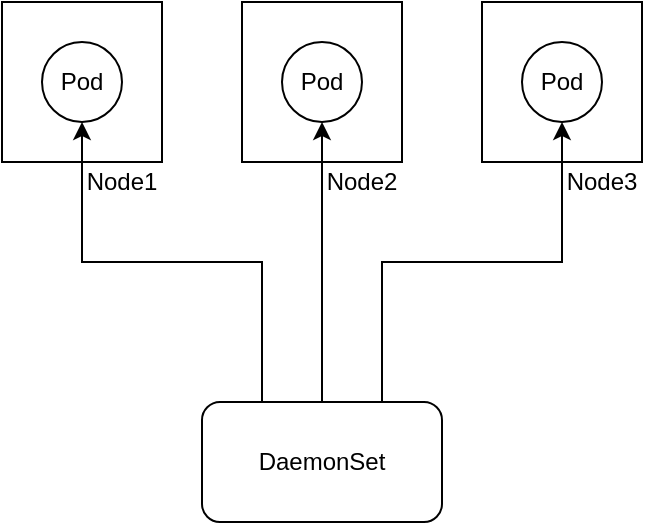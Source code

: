 <mxfile version="12.9.13" type="device"><diagram id="hX9ztE8kkm8-GGOru1Ul" name="Page-1"><mxGraphModel dx="1086" dy="785" grid="1" gridSize="10" guides="1" tooltips="1" connect="1" arrows="1" fold="1" page="1" pageScale="1" pageWidth="827" pageHeight="1169" math="0" shadow="0"><root><mxCell id="0"/><mxCell id="1" parent="0"/><mxCell id="kGLwDC5I6I1inc0Nxr-Z-3" value="" style="whiteSpace=wrap;html=1;aspect=fixed;" vertex="1" parent="1"><mxGeometry x="160" y="80" width="80" height="80" as="geometry"/></mxCell><mxCell id="kGLwDC5I6I1inc0Nxr-Z-4" value="Pod" style="ellipse;whiteSpace=wrap;html=1;aspect=fixed;" vertex="1" parent="1"><mxGeometry x="180" y="100" width="40" height="40" as="geometry"/></mxCell><mxCell id="kGLwDC5I6I1inc0Nxr-Z-6" value="Node1" style="text;html=1;strokeColor=none;fillColor=none;align=center;verticalAlign=middle;whiteSpace=wrap;rounded=0;" vertex="1" parent="1"><mxGeometry x="200" y="160" width="40" height="20" as="geometry"/></mxCell><mxCell id="kGLwDC5I6I1inc0Nxr-Z-7" value="" style="whiteSpace=wrap;html=1;aspect=fixed;" vertex="1" parent="1"><mxGeometry x="280" y="80" width="80" height="80" as="geometry"/></mxCell><mxCell id="kGLwDC5I6I1inc0Nxr-Z-8" value="Pod" style="ellipse;whiteSpace=wrap;html=1;aspect=fixed;" vertex="1" parent="1"><mxGeometry x="300" y="100" width="40" height="40" as="geometry"/></mxCell><mxCell id="kGLwDC5I6I1inc0Nxr-Z-9" value="Node2" style="text;html=1;strokeColor=none;fillColor=none;align=center;verticalAlign=middle;whiteSpace=wrap;rounded=0;" vertex="1" parent="1"><mxGeometry x="320" y="160" width="40" height="20" as="geometry"/></mxCell><mxCell id="kGLwDC5I6I1inc0Nxr-Z-10" value="" style="whiteSpace=wrap;html=1;aspect=fixed;" vertex="1" parent="1"><mxGeometry x="400" y="80" width="80" height="80" as="geometry"/></mxCell><mxCell id="kGLwDC5I6I1inc0Nxr-Z-11" value="Pod" style="ellipse;whiteSpace=wrap;html=1;aspect=fixed;" vertex="1" parent="1"><mxGeometry x="420" y="100" width="40" height="40" as="geometry"/></mxCell><mxCell id="kGLwDC5I6I1inc0Nxr-Z-12" value="Node3" style="text;html=1;strokeColor=none;fillColor=none;align=center;verticalAlign=middle;whiteSpace=wrap;rounded=0;" vertex="1" parent="1"><mxGeometry x="440" y="160" width="40" height="20" as="geometry"/></mxCell><mxCell id="kGLwDC5I6I1inc0Nxr-Z-18" style="edgeStyle=orthogonalEdgeStyle;rounded=0;orthogonalLoop=1;jettySize=auto;html=1;exitX=0.25;exitY=0;exitDx=0;exitDy=0;" edge="1" parent="1" source="kGLwDC5I6I1inc0Nxr-Z-16" target="kGLwDC5I6I1inc0Nxr-Z-4"><mxGeometry relative="1" as="geometry"/></mxCell><mxCell id="kGLwDC5I6I1inc0Nxr-Z-19" style="edgeStyle=orthogonalEdgeStyle;rounded=0;orthogonalLoop=1;jettySize=auto;html=1;exitX=0.5;exitY=0;exitDx=0;exitDy=0;entryX=0.5;entryY=1;entryDx=0;entryDy=0;" edge="1" parent="1" source="kGLwDC5I6I1inc0Nxr-Z-16" target="kGLwDC5I6I1inc0Nxr-Z-8"><mxGeometry relative="1" as="geometry"/></mxCell><mxCell id="kGLwDC5I6I1inc0Nxr-Z-20" style="edgeStyle=orthogonalEdgeStyle;rounded=0;orthogonalLoop=1;jettySize=auto;html=1;exitX=0.75;exitY=0;exitDx=0;exitDy=0;entryX=0.5;entryY=1;entryDx=0;entryDy=0;" edge="1" parent="1" source="kGLwDC5I6I1inc0Nxr-Z-16" target="kGLwDC5I6I1inc0Nxr-Z-11"><mxGeometry relative="1" as="geometry"/></mxCell><mxCell id="kGLwDC5I6I1inc0Nxr-Z-16" value="DaemonSet" style="rounded=1;whiteSpace=wrap;html=1;" vertex="1" parent="1"><mxGeometry x="260" y="280" width="120" height="60" as="geometry"/></mxCell></root></mxGraphModel></diagram></mxfile>